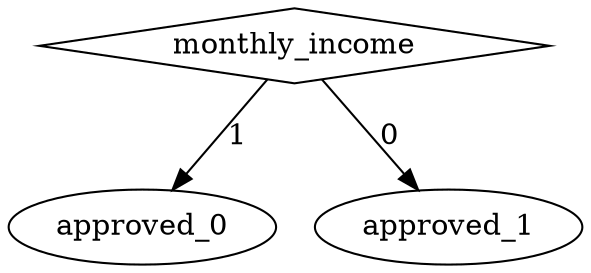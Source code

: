 digraph {
node [label=approved_0,style=""] approved_0
node [label=approved_1,style=""] approved_1
node [label=monthly_income,shape="diamond",style=""] 0

0 -> approved_0 [label="1"]
0 -> approved_1 [label="0"]
}